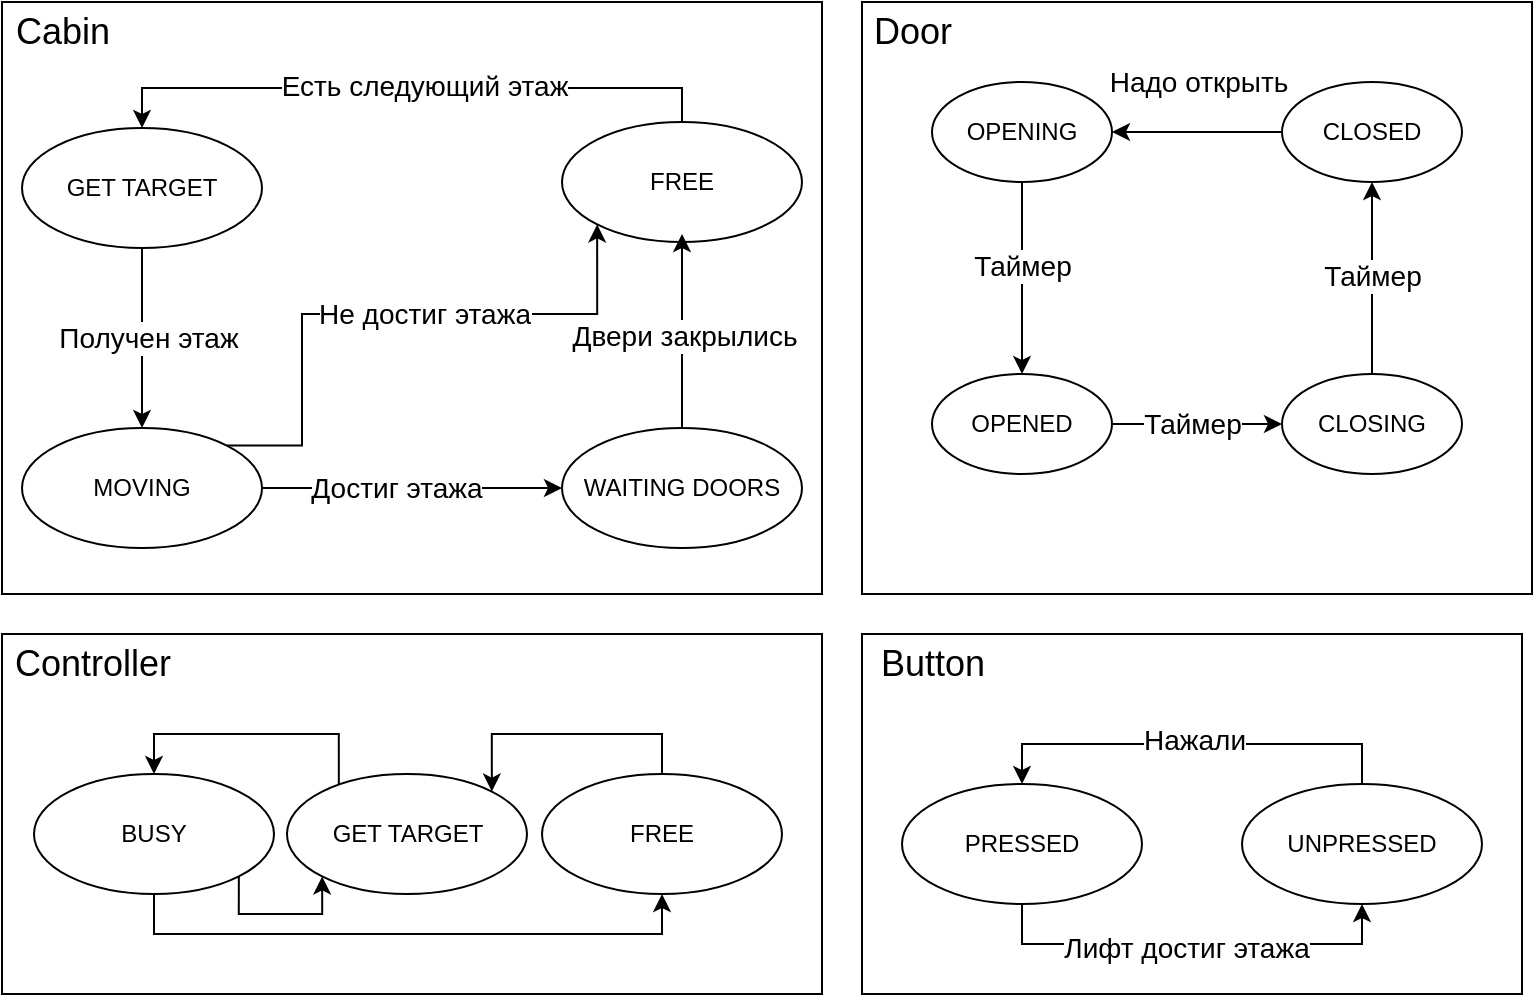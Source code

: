 <mxfile version="14.7.6" type="device"><diagram id="P1WBzstWmDh9K7wpSA64" name="Page-1"><mxGraphModel dx="946" dy="2983" grid="1" gridSize="10" guides="1" tooltips="1" connect="1" arrows="1" fold="1" page="1" pageScale="1" pageWidth="827" pageHeight="1169" math="0" shadow="0"><root><mxCell id="0"/><mxCell id="1" parent="0"/><mxCell id="y3zKKfyNQUoN0rq7BmO9-75" value="" style="rounded=0;whiteSpace=wrap;html=1;fontSize=14;" parent="1" vertex="1"><mxGeometry x="430" y="-1440" width="330" height="180" as="geometry"/></mxCell><mxCell id="y3zKKfyNQUoN0rq7BmO9-74" value="" style="rounded=0;whiteSpace=wrap;html=1;fontSize=14;" parent="1" vertex="1"><mxGeometry y="-1440" width="410" height="180" as="geometry"/></mxCell><mxCell id="y3zKKfyNQUoN0rq7BmO9-73" value="" style="rounded=0;whiteSpace=wrap;html=1;fontSize=14;" parent="1" vertex="1"><mxGeometry y="-1756" width="410" height="296" as="geometry"/></mxCell><mxCell id="y3zKKfyNQUoN0rq7BmO9-72" value="" style="rounded=0;whiteSpace=wrap;html=1;fontSize=14;" parent="1" vertex="1"><mxGeometry x="430" y="-1756" width="335" height="296" as="geometry"/></mxCell><mxCell id="y3zKKfyNQUoN0rq7BmO9-2" value="Controller" style="text;html=1;align=center;verticalAlign=middle;resizable=0;points=[];autosize=1;strokeColor=none;fontSize=18;" parent="1" vertex="1"><mxGeometry y="-1440" width="90" height="30" as="geometry"/></mxCell><mxCell id="y3zKKfyNQUoN0rq7BmO9-5" style="edgeStyle=orthogonalEdgeStyle;rounded=0;orthogonalLoop=1;jettySize=auto;html=1;exitX=0.216;exitY=0.11;exitDx=0;exitDy=0;entryX=0.5;entryY=0;entryDx=0;entryDy=0;fontSize=18;exitPerimeter=0;" parent="1" source="y3zKKfyNQUoN0rq7BmO9-4" target="y3zKKfyNQUoN0rq7BmO9-3" edge="1"><mxGeometry relative="1" as="geometry"><Array as="points"><mxPoint x="168" y="-1390"/><mxPoint x="76" y="-1390"/></Array></mxGeometry></mxCell><mxCell id="y3zKKfyNQUoN0rq7BmO9-6" style="edgeStyle=orthogonalEdgeStyle;rounded=0;orthogonalLoop=1;jettySize=auto;html=1;exitX=0.5;exitY=1;exitDx=0;exitDy=0;entryX=0.5;entryY=1;entryDx=0;entryDy=0;fontSize=18;" parent="1" source="y3zKKfyNQUoN0rq7BmO9-3" target="y3zKKfyNQUoN0rq7BmO9-77" edge="1"><mxGeometry relative="1" as="geometry"><Array as="points"><mxPoint x="76" y="-1290"/><mxPoint x="330" y="-1290"/></Array></mxGeometry></mxCell><mxCell id="WlxCrmPlz8VzlbA5FA_l-3" style="edgeStyle=orthogonalEdgeStyle;rounded=0;orthogonalLoop=1;jettySize=auto;html=1;exitX=1;exitY=1;exitDx=0;exitDy=0;entryX=0;entryY=1;entryDx=0;entryDy=0;" edge="1" parent="1" source="y3zKKfyNQUoN0rq7BmO9-3" target="y3zKKfyNQUoN0rq7BmO9-4"><mxGeometry relative="1" as="geometry"><Array as="points"><mxPoint x="118" y="-1300"/><mxPoint x="160" y="-1300"/></Array></mxGeometry></mxCell><mxCell id="y3zKKfyNQUoN0rq7BmO9-3" value="BUSY" style="ellipse;whiteSpace=wrap;html=1;" parent="1" vertex="1"><mxGeometry x="16" y="-1370" width="120" height="60" as="geometry"/></mxCell><mxCell id="y3zKKfyNQUoN0rq7BmO9-4" value="GET TARGET" style="ellipse;whiteSpace=wrap;html=1;" parent="1" vertex="1"><mxGeometry x="142.5" y="-1370" width="120" height="60" as="geometry"/></mxCell><mxCell id="y3zKKfyNQUoN0rq7BmO9-7" value="Button" style="text;html=1;align=center;verticalAlign=middle;resizable=0;points=[];autosize=1;strokeColor=none;fontSize=18;" parent="1" vertex="1"><mxGeometry x="430" y="-1440" width="70" height="30" as="geometry"/></mxCell><mxCell id="y3zKKfyNQUoN0rq7BmO9-8" style="edgeStyle=orthogonalEdgeStyle;rounded=0;orthogonalLoop=1;jettySize=auto;html=1;fontSize=18;entryX=0.5;entryY=0;entryDx=0;entryDy=0;exitX=0.5;exitY=0;exitDx=0;exitDy=0;" parent="1" source="y3zKKfyNQUoN0rq7BmO9-11" target="y3zKKfyNQUoN0rq7BmO9-10" edge="1"><mxGeometry relative="1" as="geometry"><mxPoint x="610" y="-1445" as="sourcePoint"/><mxPoint x="710" y="-1395" as="targetPoint"/></mxGeometry></mxCell><mxCell id="y3zKKfyNQUoN0rq7BmO9-17" value="Нажали" style="edgeLabel;html=1;align=center;verticalAlign=middle;resizable=0;points=[];fontSize=14;" parent="y3zKKfyNQUoN0rq7BmO9-8" vertex="1" connectable="0"><mxGeometry x="-0.009" y="-2" relative="1" as="geometry"><mxPoint as="offset"/></mxGeometry></mxCell><mxCell id="y3zKKfyNQUoN0rq7BmO9-9" style="edgeStyle=orthogonalEdgeStyle;rounded=0;orthogonalLoop=1;jettySize=auto;html=1;exitX=0.5;exitY=1;exitDx=0;exitDy=0;entryX=0.5;entryY=1;entryDx=0;entryDy=0;fontSize=18;" parent="1" source="y3zKKfyNQUoN0rq7BmO9-10" target="y3zKKfyNQUoN0rq7BmO9-11" edge="1"><mxGeometry relative="1" as="geometry"/></mxCell><mxCell id="y3zKKfyNQUoN0rq7BmO9-16" value="Лифт достиг этажа" style="edgeLabel;html=1;align=center;verticalAlign=middle;resizable=0;points=[];fontSize=14;" parent="y3zKKfyNQUoN0rq7BmO9-9" vertex="1" connectable="0"><mxGeometry x="-0.029" y="-2" relative="1" as="geometry"><mxPoint as="offset"/></mxGeometry></mxCell><mxCell id="y3zKKfyNQUoN0rq7BmO9-10" value="PRESSED" style="ellipse;whiteSpace=wrap;html=1;" parent="1" vertex="1"><mxGeometry x="450" y="-1365" width="120" height="60" as="geometry"/></mxCell><mxCell id="y3zKKfyNQUoN0rq7BmO9-11" value="UNPRESSED" style="ellipse;whiteSpace=wrap;html=1;" parent="1" vertex="1"><mxGeometry x="620" y="-1365" width="120" height="60" as="geometry"/></mxCell><mxCell id="y3zKKfyNQUoN0rq7BmO9-30" value="Cabin" style="text;html=1;align=center;verticalAlign=middle;resizable=0;points=[];autosize=1;strokeColor=none;fontSize=18;" parent="1" vertex="1"><mxGeometry y="-1756" width="60" height="30" as="geometry"/></mxCell><mxCell id="y3zKKfyNQUoN0rq7BmO9-31" style="edgeStyle=orthogonalEdgeStyle;rounded=0;orthogonalLoop=1;jettySize=auto;html=1;exitX=0.5;exitY=0;exitDx=0;exitDy=0;entryX=0.5;entryY=0;entryDx=0;entryDy=0;fontSize=18;" parent="1" source="y3zKKfyNQUoN0rq7BmO9-36" target="y3zKKfyNQUoN0rq7BmO9-35" edge="1"><mxGeometry relative="1" as="geometry"><Array as="points"><mxPoint x="340" y="-1713"/><mxPoint x="70" y="-1713"/></Array></mxGeometry></mxCell><mxCell id="y3zKKfyNQUoN0rq7BmO9-32" value="Есть следующий этаж" style="edgeLabel;html=1;align=center;verticalAlign=middle;resizable=0;points=[];fontSize=14;" parent="y3zKKfyNQUoN0rq7BmO9-31" vertex="1" connectable="0"><mxGeometry x="-0.047" y="-1" relative="1" as="geometry"><mxPoint as="offset"/></mxGeometry></mxCell><mxCell id="y3zKKfyNQUoN0rq7BmO9-33" style="edgeStyle=orthogonalEdgeStyle;rounded=0;orthogonalLoop=1;jettySize=auto;html=1;exitX=0.5;exitY=1;exitDx=0;exitDy=0;fontSize=18;" parent="1" source="y3zKKfyNQUoN0rq7BmO9-35" target="y3zKKfyNQUoN0rq7BmO9-37" edge="1"><mxGeometry relative="1" as="geometry"><mxPoint x="-10" y="-1553" as="targetPoint"/><Array as="points"><mxPoint x="70" y="-1613"/><mxPoint x="70" y="-1613"/></Array></mxGeometry></mxCell><mxCell id="y3zKKfyNQUoN0rq7BmO9-34" value="Получен этаж" style="edgeLabel;html=1;align=center;verticalAlign=middle;resizable=0;points=[];fontSize=14;" parent="y3zKKfyNQUoN0rq7BmO9-33" vertex="1" connectable="0"><mxGeometry x="-0.012" y="3" relative="1" as="geometry"><mxPoint as="offset"/></mxGeometry></mxCell><mxCell id="y3zKKfyNQUoN0rq7BmO9-35" value="GET TARGET" style="ellipse;whiteSpace=wrap;html=1;" parent="1" vertex="1"><mxGeometry x="10" y="-1693" width="120" height="60" as="geometry"/></mxCell><mxCell id="y3zKKfyNQUoN0rq7BmO9-36" value="FREE" style="ellipse;whiteSpace=wrap;html=1;" parent="1" vertex="1"><mxGeometry x="280" y="-1696" width="120" height="60" as="geometry"/></mxCell><mxCell id="y3zKKfyNQUoN0rq7BmO9-40" style="edgeStyle=orthogonalEdgeStyle;rounded=0;orthogonalLoop=1;jettySize=auto;html=1;exitX=1;exitY=0.5;exitDx=0;exitDy=0;entryX=0;entryY=0.5;entryDx=0;entryDy=0;fontSize=14;" parent="1" source="y3zKKfyNQUoN0rq7BmO9-37" target="y3zKKfyNQUoN0rq7BmO9-39" edge="1"><mxGeometry relative="1" as="geometry"/></mxCell><mxCell id="y3zKKfyNQUoN0rq7BmO9-41" value="Достиг этажа" style="edgeLabel;html=1;align=center;verticalAlign=middle;resizable=0;points=[];fontSize=14;" parent="y3zKKfyNQUoN0rq7BmO9-40" vertex="1" connectable="0"><mxGeometry x="-0.111" relative="1" as="geometry"><mxPoint as="offset"/></mxGeometry></mxCell><mxCell id="WlxCrmPlz8VzlbA5FA_l-1" style="edgeStyle=orthogonalEdgeStyle;rounded=0;orthogonalLoop=1;jettySize=auto;html=1;exitX=1;exitY=0;exitDx=0;exitDy=0;entryX=0;entryY=1;entryDx=0;entryDy=0;" edge="1" parent="1" source="y3zKKfyNQUoN0rq7BmO9-37" target="y3zKKfyNQUoN0rq7BmO9-36"><mxGeometry relative="1" as="geometry"><Array as="points"><mxPoint x="150" y="-1534"/><mxPoint x="150" y="-1600"/><mxPoint x="298" y="-1600"/></Array></mxGeometry></mxCell><mxCell id="WlxCrmPlz8VzlbA5FA_l-2" value="&lt;font style=&quot;font-size: 14px&quot;&gt;Не достиг этажа&lt;/font&gt;" style="edgeLabel;html=1;align=center;verticalAlign=middle;resizable=0;points=[];" vertex="1" connectable="0" parent="WlxCrmPlz8VzlbA5FA_l-1"><mxGeometry x="0.112" relative="1" as="geometry"><mxPoint as="offset"/></mxGeometry></mxCell><mxCell id="y3zKKfyNQUoN0rq7BmO9-37" value="MOVING" style="ellipse;whiteSpace=wrap;html=1;" parent="1" vertex="1"><mxGeometry x="10" y="-1543" width="120" height="60" as="geometry"/></mxCell><mxCell id="y3zKKfyNQUoN0rq7BmO9-45" style="edgeStyle=orthogonalEdgeStyle;rounded=0;orthogonalLoop=1;jettySize=auto;html=1;exitX=0.5;exitY=0;exitDx=0;exitDy=0;fontSize=14;" parent="1" source="y3zKKfyNQUoN0rq7BmO9-39" edge="1"><mxGeometry relative="1" as="geometry"><mxPoint x="340" y="-1640" as="targetPoint"/><Array as="points"/></mxGeometry></mxCell><mxCell id="y3zKKfyNQUoN0rq7BmO9-46" value="Двери закрылись" style="edgeLabel;html=1;align=center;verticalAlign=middle;resizable=0;points=[];fontSize=14;" parent="y3zKKfyNQUoN0rq7BmO9-45" vertex="1" connectable="0"><mxGeometry x="0.132" y="-3" relative="1" as="geometry"><mxPoint x="-3" y="8" as="offset"/></mxGeometry></mxCell><mxCell id="y3zKKfyNQUoN0rq7BmO9-39" value="WAITING DOORS" style="ellipse;whiteSpace=wrap;html=1;" parent="1" vertex="1"><mxGeometry x="280" y="-1543" width="120" height="60" as="geometry"/></mxCell><mxCell id="y3zKKfyNQUoN0rq7BmO9-66" style="edgeStyle=orthogonalEdgeStyle;rounded=0;orthogonalLoop=1;jettySize=auto;html=1;exitX=0.5;exitY=1;exitDx=0;exitDy=0;entryX=0.5;entryY=0;entryDx=0;entryDy=0;fontSize=14;" parent="1" source="y3zKKfyNQUoN0rq7BmO9-48" target="y3zKKfyNQUoN0rq7BmO9-49" edge="1"><mxGeometry relative="1" as="geometry"/></mxCell><mxCell id="y3zKKfyNQUoN0rq7BmO9-68" value="Таймер" style="edgeLabel;html=1;align=center;verticalAlign=middle;resizable=0;points=[];fontSize=14;" parent="y3zKKfyNQUoN0rq7BmO9-66" vertex="1" connectable="0"><mxGeometry x="-0.131" y="-4" relative="1" as="geometry"><mxPoint x="4" as="offset"/></mxGeometry></mxCell><mxCell id="y3zKKfyNQUoN0rq7BmO9-48" value="OPENING" style="ellipse;whiteSpace=wrap;html=1;" parent="1" vertex="1"><mxGeometry x="465" y="-1716" width="90" height="50" as="geometry"/></mxCell><mxCell id="y3zKKfyNQUoN0rq7BmO9-61" style="edgeStyle=orthogonalEdgeStyle;rounded=0;orthogonalLoop=1;jettySize=auto;html=1;exitX=1;exitY=0.5;exitDx=0;exitDy=0;entryX=0;entryY=0.5;entryDx=0;entryDy=0;fontSize=14;" parent="1" source="y3zKKfyNQUoN0rq7BmO9-49" target="y3zKKfyNQUoN0rq7BmO9-51" edge="1"><mxGeometry relative="1" as="geometry"/></mxCell><mxCell id="y3zKKfyNQUoN0rq7BmO9-69" value="Таймер" style="edgeLabel;html=1;align=center;verticalAlign=middle;resizable=0;points=[];fontSize=14;" parent="y3zKKfyNQUoN0rq7BmO9-61" vertex="1" connectable="0"><mxGeometry x="-0.349" y="-4" relative="1" as="geometry"><mxPoint x="12" y="-4" as="offset"/></mxGeometry></mxCell><mxCell id="y3zKKfyNQUoN0rq7BmO9-49" value="OPENED" style="ellipse;whiteSpace=wrap;html=1;" parent="1" vertex="1"><mxGeometry x="465" y="-1570" width="90" height="50" as="geometry"/></mxCell><mxCell id="y3zKKfyNQUoN0rq7BmO9-64" style="edgeStyle=orthogonalEdgeStyle;rounded=0;orthogonalLoop=1;jettySize=auto;html=1;exitX=0;exitY=0.5;exitDx=0;exitDy=0;entryX=1;entryY=0.5;entryDx=0;entryDy=0;fontSize=14;" parent="1" source="y3zKKfyNQUoN0rq7BmO9-50" target="y3zKKfyNQUoN0rq7BmO9-48" edge="1"><mxGeometry relative="1" as="geometry"/></mxCell><mxCell id="WlxCrmPlz8VzlbA5FA_l-5" value="&lt;font style=&quot;font-size: 14px&quot;&gt;Надо открыть&lt;/font&gt;" style="edgeLabel;html=1;align=center;verticalAlign=middle;resizable=0;points=[];" vertex="1" connectable="0" parent="y3zKKfyNQUoN0rq7BmO9-64"><mxGeometry x="0.153" relative="1" as="geometry"><mxPoint x="7" y="-25" as="offset"/></mxGeometry></mxCell><mxCell id="y3zKKfyNQUoN0rq7BmO9-50" value="CLOSED" style="ellipse;whiteSpace=wrap;html=1;" parent="1" vertex="1"><mxGeometry x="640" y="-1716" width="90" height="50" as="geometry"/></mxCell><mxCell id="y3zKKfyNQUoN0rq7BmO9-63" style="edgeStyle=orthogonalEdgeStyle;rounded=0;orthogonalLoop=1;jettySize=auto;html=1;exitX=0.5;exitY=0;exitDx=0;exitDy=0;entryX=0.5;entryY=1;entryDx=0;entryDy=0;fontSize=14;" parent="1" source="y3zKKfyNQUoN0rq7BmO9-51" target="y3zKKfyNQUoN0rq7BmO9-50" edge="1"><mxGeometry relative="1" as="geometry"/></mxCell><mxCell id="y3zKKfyNQUoN0rq7BmO9-70" value="Таймер" style="edgeLabel;html=1;align=center;verticalAlign=middle;resizable=0;points=[];fontSize=14;" parent="y3zKKfyNQUoN0rq7BmO9-63" vertex="1" connectable="0"><mxGeometry x="-0.383" relative="1" as="geometry"><mxPoint y="-20" as="offset"/></mxGeometry></mxCell><mxCell id="y3zKKfyNQUoN0rq7BmO9-51" value="CLOSING" style="ellipse;whiteSpace=wrap;html=1;" parent="1" vertex="1"><mxGeometry x="640" y="-1570" width="90" height="50" as="geometry"/></mxCell><mxCell id="y3zKKfyNQUoN0rq7BmO9-71" value="Door" style="text;html=1;align=center;verticalAlign=middle;resizable=0;points=[];autosize=1;strokeColor=none;fontSize=18;" parent="1" vertex="1"><mxGeometry x="430" y="-1756" width="50" height="30" as="geometry"/></mxCell><mxCell id="y3zKKfyNQUoN0rq7BmO9-82" style="edgeStyle=orthogonalEdgeStyle;rounded=0;orthogonalLoop=1;jettySize=auto;html=1;exitX=0.5;exitY=0;exitDx=0;exitDy=0;entryX=1;entryY=0;entryDx=0;entryDy=0;fontSize=14;" parent="1" source="y3zKKfyNQUoN0rq7BmO9-77" target="y3zKKfyNQUoN0rq7BmO9-4" edge="1"><mxGeometry relative="1" as="geometry"><Array as="points"><mxPoint x="330" y="-1390"/><mxPoint x="245" y="-1390"/></Array></mxGeometry></mxCell><mxCell id="y3zKKfyNQUoN0rq7BmO9-77" value="FREE" style="ellipse;whiteSpace=wrap;html=1;" parent="1" vertex="1"><mxGeometry x="270" y="-1370" width="120" height="60" as="geometry"/></mxCell></root></mxGraphModel></diagram></mxfile>